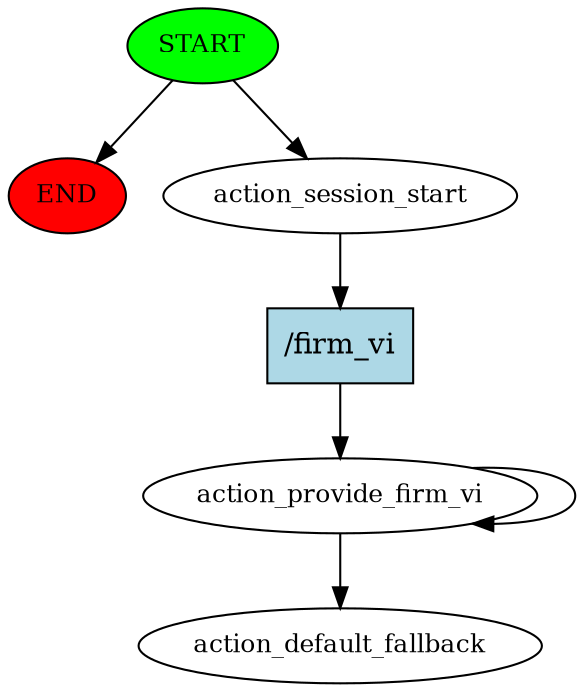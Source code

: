 digraph  {
0 [class="start active", fillcolor=green, fontsize=12, label=START, style=filled];
"-1" [class=end, fillcolor=red, fontsize=12, label=END, style=filled];
1 [class=active, fontsize=12, label=action_session_start];
2 [class=active, fontsize=12, label=action_provide_firm_vi];
6 [class="dashed active", fontsize=12, label=action_default_fallback];
7 [class="intent active", fillcolor=lightblue, label="/firm_vi", shape=rect, style=filled];
0 -> "-1"  [class="", key=NONE, label=""];
0 -> 1  [class=active, key=NONE, label=""];
1 -> 7  [class=active, key=0];
2 -> 2  [class=active, key=NONE, label=""];
2 -> 6  [class=active, key=NONE, label=""];
7 -> 2  [class=active, key=0];
}
